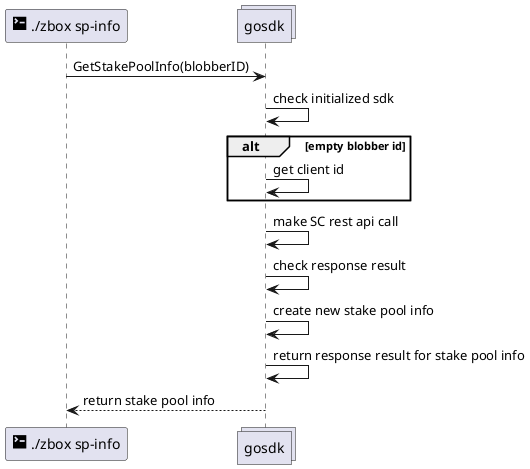 @startuml
participant "<size:20><&terminal></size> ./zbox sp-info" as cli
collections gosdk

cli -> gosdk: GetStakePoolInfo(blobberID)

gosdk -> gosdk: check initialized sdk
alt empty blobber id
gosdk -> gosdk: get client id
end
gosdk -> gosdk: make SC rest api call
gosdk -> gosdk: check response result 
gosdk -> gosdk: create new stake pool info
gosdk -> gosdk: return response result for stake pool info
gosdk --> cli: return stake pool info
@enduml
